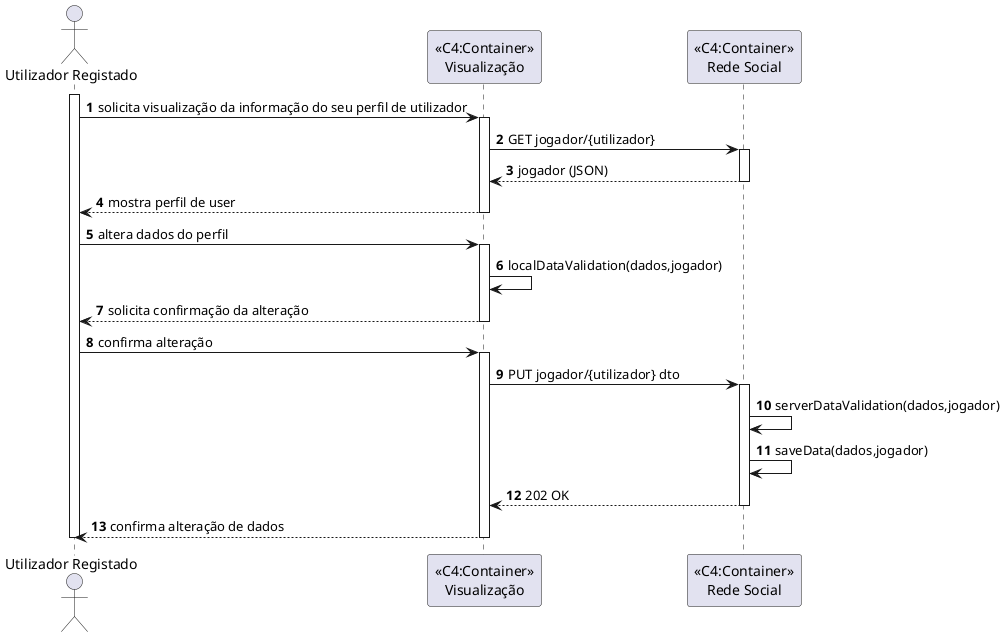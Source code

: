 ﻿@startuml
autonumber

actor "Utilizador Registado" as USER
participant "<<C4:Container>>\nVisualização" as SYSTEM
participant "<<C4:Container>>\nRede Social" as SYSTEM2

activate USER

USER -> SYSTEM: solicita visualização da informação do seu perfil de utilizador

activate SYSTEM

SYSTEM -> SYSTEM2 : GET jogador/{utilizador}

activate SYSTEM2

SYSTEM2 --> SYSTEM : jogador (JSON)

deactivate SYSTEM2

SYSTEM --> USER: mostra perfil de user

deactivate SYSTEM

USER -> SYSTEM: altera dados do perfil

activate SYSTEM

SYSTEM -> SYSTEM : localDataValidation(dados,jogador)

SYSTEM --> USER: solicita confirmação da alteração

deactivate SYSTEM

USER -> SYSTEM: confirma alteração

activate SYSTEM

SYSTEM -> SYSTEM2 : PUT jogador/{utilizador} dto

activate SYSTEM2

SYSTEM2 -> SYSTEM2 : serverDataValidation(dados,jogador)

SYSTEM2 -> SYSTEM2 : saveData(dados,jogador)

SYSTEM2 --> SYSTEM : 202 OK

deactivate SYSTEM2

SYSTEM --> USER: confirma alteração de dados

deactivate SYSTEM

deactivate USER
@enduml